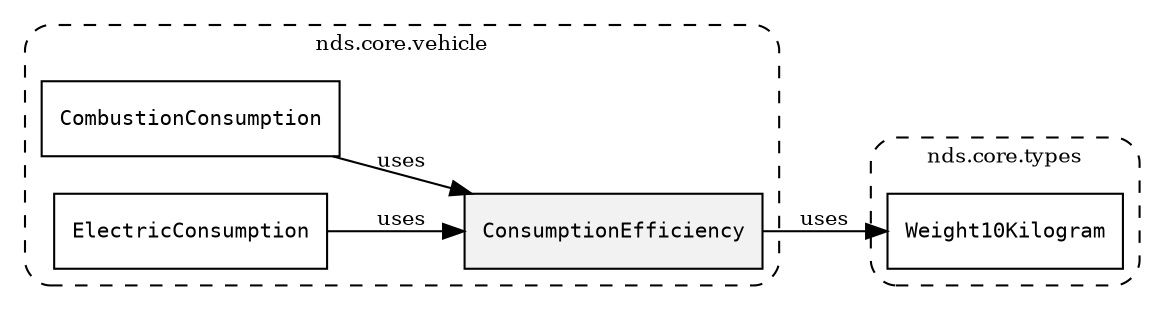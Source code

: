 /**
 * This dot file creates symbol collaboration diagram for ConsumptionEfficiency.
 */
digraph ZSERIO
{
    node [shape=box, fontsize=10];
    rankdir="LR";
    fontsize=10;
    tooltip="ConsumptionEfficiency collaboration diagram";

    subgraph "cluster_nds.core.vehicle"
    {
        style="dashed, rounded";
        label="nds.core.vehicle";
        tooltip="Package nds.core.vehicle";
        href="../../../content/packages/nds.core.vehicle.html#Package-nds-core-vehicle";
        target="_parent";

        "ConsumptionEfficiency" [style="filled", fillcolor="#0000000D", target="_parent", label=<<font face="monospace"><table align="center" border="0" cellspacing="0" cellpadding="0"><tr><td href="../../../content/packages/nds.core.vehicle.html#Structure-ConsumptionEfficiency" title="Structure defined in nds.core.vehicle">ConsumptionEfficiency</td></tr></table></font>>];
        "CombustionConsumption" [target="_parent", label=<<font face="monospace"><table align="center" border="0" cellspacing="0" cellpadding="0"><tr><td href="../../../content/packages/nds.core.vehicle.html#Structure-CombustionConsumption" title="Structure defined in nds.core.vehicle">CombustionConsumption</td></tr></table></font>>];
        "ElectricConsumption" [target="_parent", label=<<font face="monospace"><table align="center" border="0" cellspacing="0" cellpadding="0"><tr><td href="../../../content/packages/nds.core.vehicle.html#Structure-ElectricConsumption" title="Structure defined in nds.core.vehicle">ElectricConsumption</td></tr></table></font>>];
    }

    subgraph "cluster_nds.core.types"
    {
        style="dashed, rounded";
        label="nds.core.types";
        tooltip="Package nds.core.types";
        href="../../../content/packages/nds.core.types.html#Package-nds-core-types";
        target="_parent";

        "Weight10Kilogram" [target="_parent", label=<<font face="monospace"><table align="center" border="0" cellspacing="0" cellpadding="0"><tr><td href="../../../content/packages/nds.core.types.html#Subtype-Weight10Kilogram" title="Subtype defined in nds.core.types">Weight10Kilogram</td></tr></table></font>>];
    }

    "ConsumptionEfficiency" -> "Weight10Kilogram" [label="uses", fontsize=10];
    "CombustionConsumption" -> "ConsumptionEfficiency" [label="uses", fontsize=10];
    "ElectricConsumption" -> "ConsumptionEfficiency" [label="uses", fontsize=10];
}
